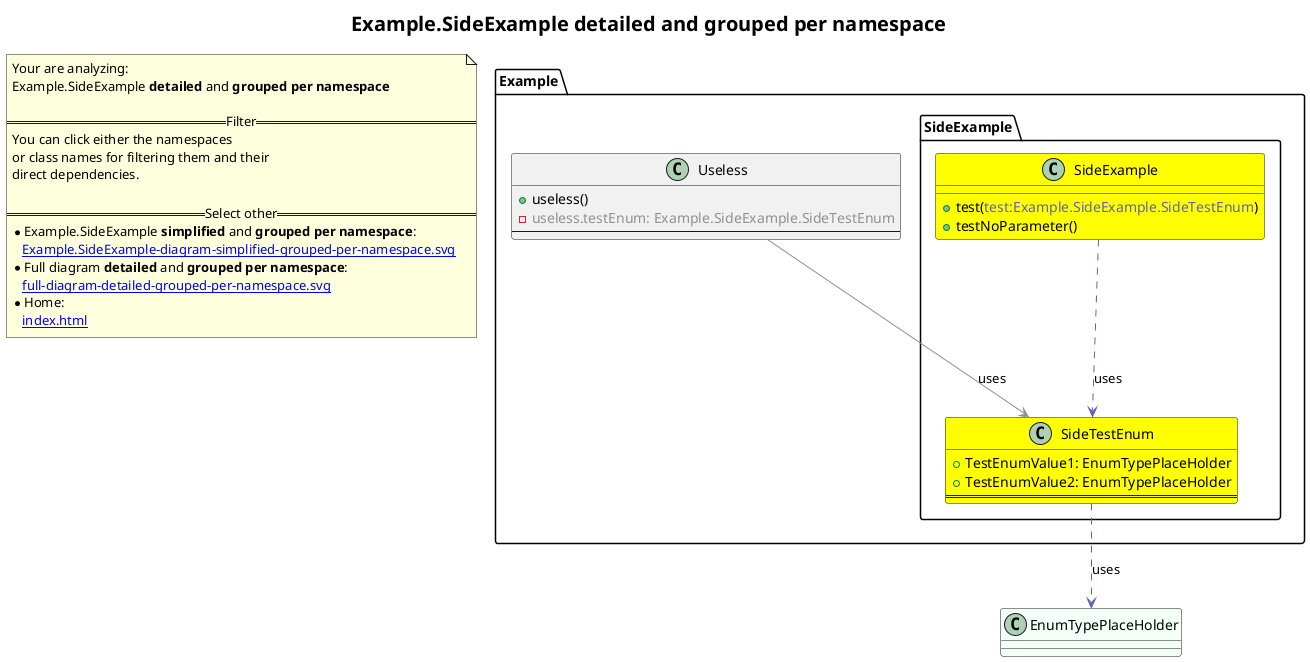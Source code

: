 @startuml
title <size:20>Example.SideExample **detailed** and **grouped per namespace**</size>
note "Your are analyzing:\nExample.SideExample **detailed** and **grouped per namespace**\n\n==Filter==\nYou can click either the namespaces \nor class names for filtering them and their\ndirect dependencies.\n\n==Select other==\n* Example.SideExample **simplified** and **grouped per namespace**:\n   [[Example.SideExample-diagram-simplified-grouped-per-namespace.svg]]\n* Full diagram **detailed** and **grouped per namespace**:\n   [[full-diagram-detailed-grouped-per-namespace.svg]]\n* Home:\n   [[index.html]]" as FloatingNote
class EnumTypePlaceHolder [[EnumTypePlaceHolder-diagram-detailed-grouped-per-namespace.svg]] #MintCream {
}
' Closing all previous_sub_namespace_list namespace None because file analysis is finished.
namespace Example [[Example-diagram-detailed-grouped-per-namespace.svg]] {
class Example.Useless [[Example.Useless-diagram-detailed-grouped-per-namespace.svg]]  {
  + useless(<font color="6060BB"></font>)
  - <font color="909090">useless.testEnum: Example.SideExample.SideTestEnum</font>
--
}
'Compared namespace Example [[Example-diagram-detailed-grouped-per-namespace.svg]] { with last element of }
' Closing all previous_sub_namespace_list namespace None because file analysis is finished.
' Closing namespace Example
}
namespace Example [[Example-diagram-detailed-grouped-per-namespace.svg]] {
namespace Example.SideExample [[Example.SideExample-diagram-detailed-grouped-per-namespace.svg]] {
  class Example.SideExample.SideTestEnum [[Example.SideExample.SideTestEnum-diagram-detailed-grouped-per-namespace.svg]] #yellow {
    + TestEnumValue1: EnumTypePlaceHolder
    + TestEnumValue2: EnumTypePlaceHolder
==
  }
  class Example.SideExample.SideExample [[Example.SideExample.SideExample-diagram-detailed-grouped-per-namespace.svg]] #yellow {
    + test(<font color="6060BB">test:Example.SideExample.SideTestEnum</font>)
    + testNoParameter(<font color="6060BB"></font>)
  }
'Compared namespace Example.SideExample [[Example.SideExample-diagram-detailed-grouped-per-namespace.svg]] { with last element of   }
' Closing all previous_sub_namespace_list namespace None because file analysis is finished.
' Closing namespace SideExample
}
' Closing namespace Example
}
 ' *************************************** 
 ' *************************************** 
 ' *************************************** 
' Class relations extracted from namespace:
' 
' Class relations extracted from namespace:
' Example
Example.Useless -[#909090]-> Example.SideExample.SideTestEnum  : uses 
' Class relations extracted from namespace:
' Example.SideExample
Example.SideExample.SideTestEnum .[#6060BB].> EnumTypePlaceHolder  : uses 
Example.SideExample.SideExample .[#6060BB].> Example.SideExample.SideTestEnum  : uses 
@enduml